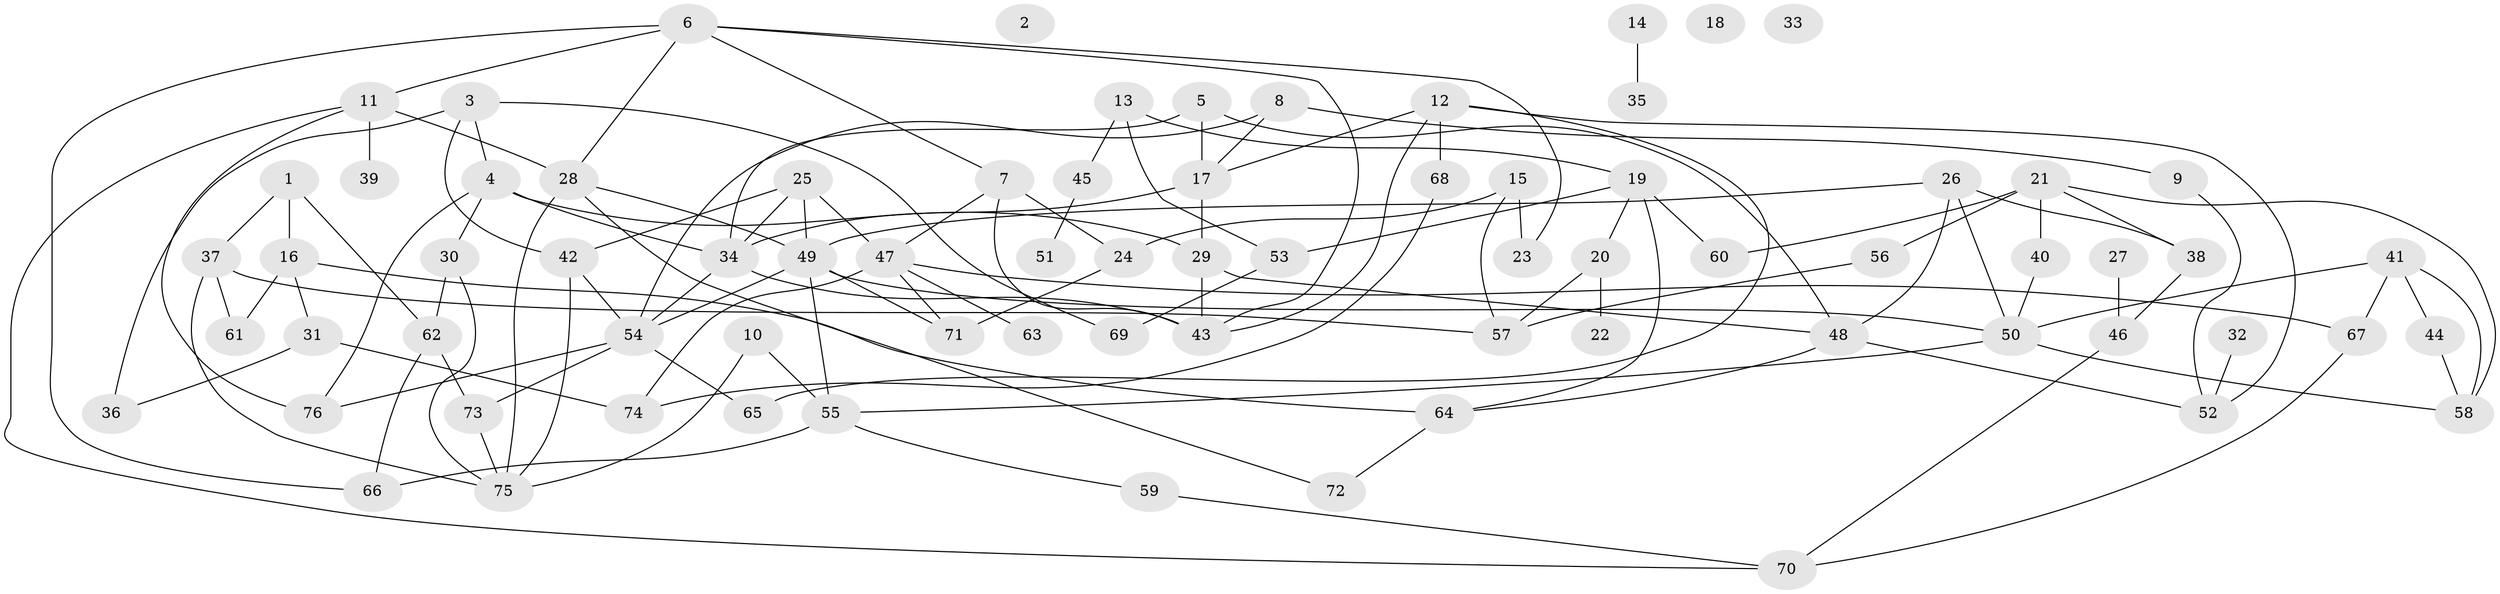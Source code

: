 // coarse degree distribution, {5: 0.08163265306122448, 0: 0.08163265306122448, 6: 0.10204081632653061, 3: 0.24489795918367346, 4: 0.14285714285714285, 2: 0.10204081632653061, 7: 0.08163265306122448, 1: 0.10204081632653061, 9: 0.02040816326530612, 8: 0.04081632653061224}
// Generated by graph-tools (version 1.1) at 2025/41/03/06/25 10:41:25]
// undirected, 76 vertices, 123 edges
graph export_dot {
graph [start="1"]
  node [color=gray90,style=filled];
  1;
  2;
  3;
  4;
  5;
  6;
  7;
  8;
  9;
  10;
  11;
  12;
  13;
  14;
  15;
  16;
  17;
  18;
  19;
  20;
  21;
  22;
  23;
  24;
  25;
  26;
  27;
  28;
  29;
  30;
  31;
  32;
  33;
  34;
  35;
  36;
  37;
  38;
  39;
  40;
  41;
  42;
  43;
  44;
  45;
  46;
  47;
  48;
  49;
  50;
  51;
  52;
  53;
  54;
  55;
  56;
  57;
  58;
  59;
  60;
  61;
  62;
  63;
  64;
  65;
  66;
  67;
  68;
  69;
  70;
  71;
  72;
  73;
  74;
  75;
  76;
  1 -- 16;
  1 -- 37;
  1 -- 62;
  3 -- 4;
  3 -- 36;
  3 -- 42;
  3 -- 69;
  4 -- 29;
  4 -- 30;
  4 -- 34;
  4 -- 76;
  5 -- 17;
  5 -- 34;
  5 -- 48;
  6 -- 7;
  6 -- 11;
  6 -- 23;
  6 -- 28;
  6 -- 43;
  6 -- 66;
  7 -- 24;
  7 -- 43;
  7 -- 47;
  8 -- 9;
  8 -- 17;
  8 -- 54;
  9 -- 52;
  10 -- 55;
  10 -- 75;
  11 -- 28;
  11 -- 39;
  11 -- 70;
  11 -- 76;
  12 -- 17;
  12 -- 43;
  12 -- 52;
  12 -- 65;
  12 -- 68;
  13 -- 19;
  13 -- 45;
  13 -- 53;
  14 -- 35;
  15 -- 23;
  15 -- 24;
  15 -- 57;
  16 -- 31;
  16 -- 61;
  16 -- 64;
  17 -- 29;
  17 -- 34;
  19 -- 20;
  19 -- 53;
  19 -- 60;
  19 -- 64;
  20 -- 22;
  20 -- 57;
  21 -- 38;
  21 -- 40;
  21 -- 56;
  21 -- 58;
  21 -- 60;
  24 -- 71;
  25 -- 34;
  25 -- 42;
  25 -- 47;
  25 -- 49;
  26 -- 38;
  26 -- 48;
  26 -- 49;
  26 -- 50;
  27 -- 46;
  28 -- 49;
  28 -- 72;
  28 -- 75;
  29 -- 43;
  29 -- 48;
  30 -- 62;
  30 -- 75;
  31 -- 36;
  31 -- 74;
  32 -- 52;
  34 -- 43;
  34 -- 54;
  37 -- 57;
  37 -- 61;
  37 -- 75;
  38 -- 46;
  40 -- 50;
  41 -- 44;
  41 -- 50;
  41 -- 58;
  41 -- 67;
  42 -- 54;
  42 -- 75;
  44 -- 58;
  45 -- 51;
  46 -- 70;
  47 -- 63;
  47 -- 67;
  47 -- 71;
  47 -- 74;
  48 -- 52;
  48 -- 64;
  49 -- 50;
  49 -- 54;
  49 -- 55;
  49 -- 71;
  50 -- 55;
  50 -- 58;
  53 -- 69;
  54 -- 65;
  54 -- 73;
  54 -- 76;
  55 -- 59;
  55 -- 66;
  56 -- 57;
  59 -- 70;
  62 -- 66;
  62 -- 73;
  64 -- 72;
  67 -- 70;
  68 -- 74;
  73 -- 75;
}
